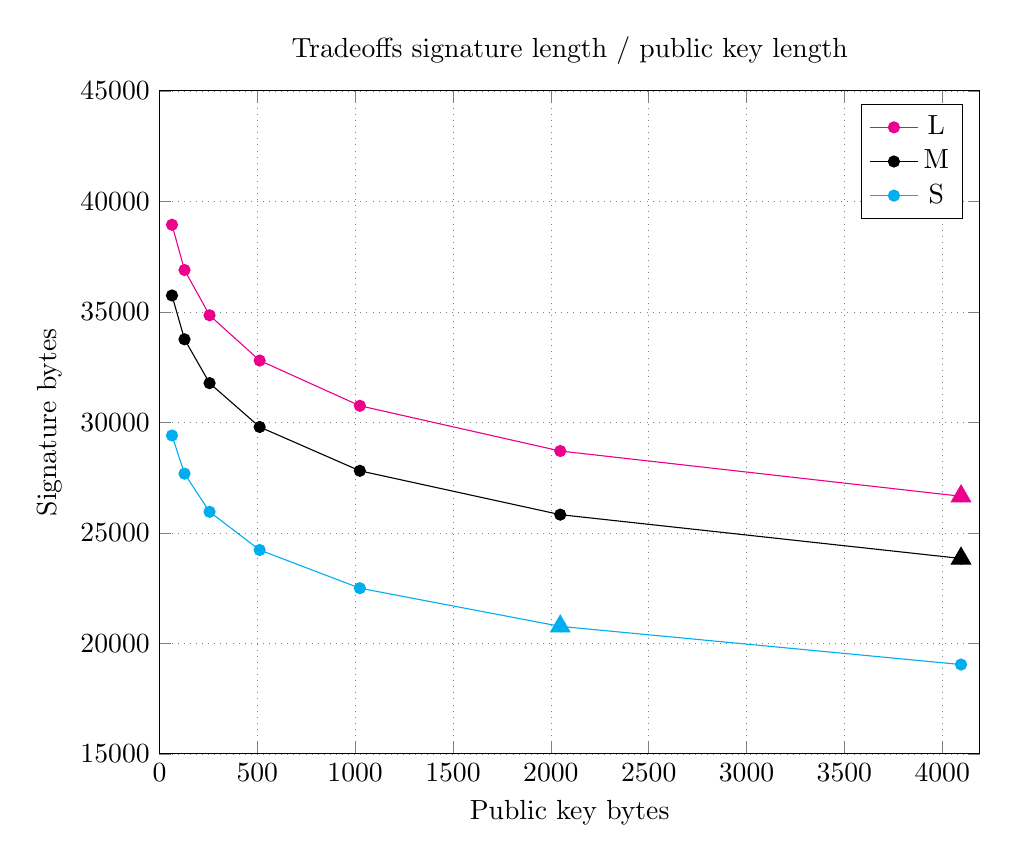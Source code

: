 
\begin{tikzpicture}
  \begin{axis}[title=Tradeoffs signature length / public key length,
    width=12cm,
    height=10cm,
    xlabel=Public key bytes,
    ylabel=Signature bytes,
    ytick distance=5000,
    xtick distance=500,
    xmin=0,
    xmax=4192,
    ymin=15000,
    ymax=45000,
    x tick label style={
      /pgf/number format/.cd,
      set thousands separator={}
    },
    scaled y ticks=false,
    y tick label style={
      /pgf/number format/.cd,
      set thousands separator={}
    },
    grid style={help lines,dotted},
    grid=major
  ]

\addplot[magenta,mark=*] coordinates {
(64, 38944.0)
(128, 36896.0)
(256, 34848.0)
(512, 32800.0)
(1024, 30752.0)
(2048, 28704.0)
(4096, 26656.0)
};
\addlegendentry{L};
\addplot[black,mark=*] coordinates {
(64, 35744.0)
(128, 33760.0)
(256, 31776.0)
(512, 29792.0)
(1024, 27808.0)
(2048, 25824.0)
(4096, 23840.0)
};
\addlegendentry{M};
\addplot[cyan,mark=*] coordinates {
(64, 29408.0)
(128, 27680.0)
(256, 25952.0)
(512, 24224.0)
(1024, 22496.0)
(2048, 20768.0)
(4096, 19040.0)
};
\addlegendentry{S};
\addplot[only marks,mark=triangle*,mark size=4pt,magenta] coordinates {
(4096, 26656.0)
};
\addplot[only marks,mark=triangle*,mark size=4pt,black] coordinates {
(4096, 23840.0)
};
\addplot[only marks,mark=triangle*,mark size=4pt,cyan] coordinates {
(2048, 20768.0)
};

  \end{axis}
\end{tikzpicture}

